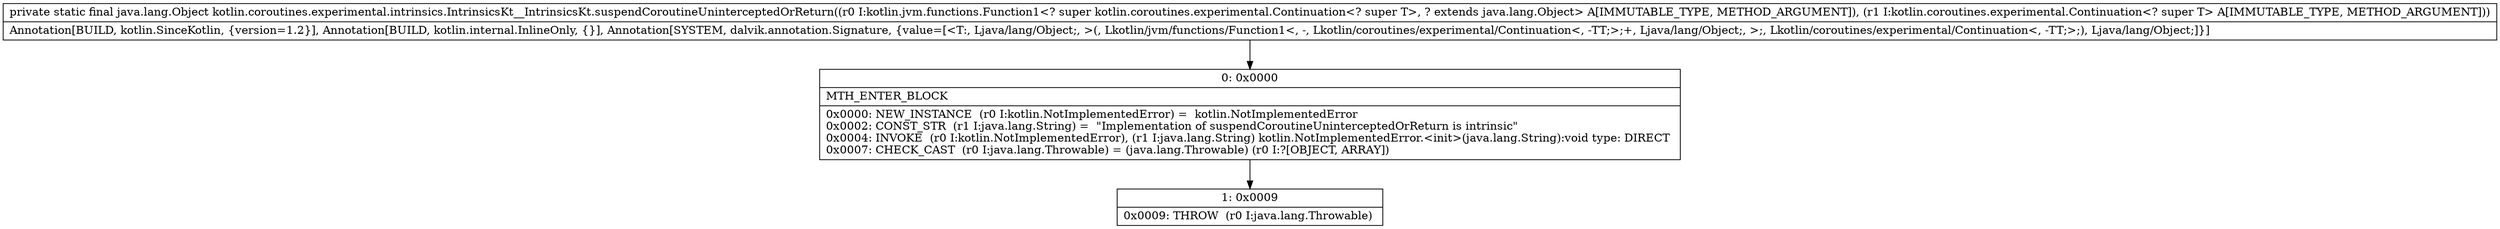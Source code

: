 digraph "CFG forkotlin.coroutines.experimental.intrinsics.IntrinsicsKt__IntrinsicsKt.suspendCoroutineUninterceptedOrReturn(Lkotlin\/jvm\/functions\/Function1;Lkotlin\/coroutines\/experimental\/Continuation;)Ljava\/lang\/Object;" {
Node_0 [shape=record,label="{0\:\ 0x0000|MTH_ENTER_BLOCK\l|0x0000: NEW_INSTANCE  (r0 I:kotlin.NotImplementedError) =  kotlin.NotImplementedError \l0x0002: CONST_STR  (r1 I:java.lang.String) =  \"Implementation of suspendCoroutineUninterceptedOrReturn is intrinsic\" \l0x0004: INVOKE  (r0 I:kotlin.NotImplementedError), (r1 I:java.lang.String) kotlin.NotImplementedError.\<init\>(java.lang.String):void type: DIRECT \l0x0007: CHECK_CAST  (r0 I:java.lang.Throwable) = (java.lang.Throwable) (r0 I:?[OBJECT, ARRAY]) \l}"];
Node_1 [shape=record,label="{1\:\ 0x0009|0x0009: THROW  (r0 I:java.lang.Throwable) \l}"];
MethodNode[shape=record,label="{private static final java.lang.Object kotlin.coroutines.experimental.intrinsics.IntrinsicsKt__IntrinsicsKt.suspendCoroutineUninterceptedOrReturn((r0 I:kotlin.jvm.functions.Function1\<? super kotlin.coroutines.experimental.Continuation\<? super T\>, ? extends java.lang.Object\> A[IMMUTABLE_TYPE, METHOD_ARGUMENT]), (r1 I:kotlin.coroutines.experimental.Continuation\<? super T\> A[IMMUTABLE_TYPE, METHOD_ARGUMENT]))  | Annotation[BUILD, kotlin.SinceKotlin, \{version=1.2\}], Annotation[BUILD, kotlin.internal.InlineOnly, \{\}], Annotation[SYSTEM, dalvik.annotation.Signature, \{value=[\<T:, Ljava\/lang\/Object;, \>(, Lkotlin\/jvm\/functions\/Function1\<, \-, Lkotlin\/coroutines\/experimental\/Continuation\<, \-TT;\>;+, Ljava\/lang\/Object;, \>;, Lkotlin\/coroutines\/experimental\/Continuation\<, \-TT;\>;), Ljava\/lang\/Object;]\}]\l}"];
MethodNode -> Node_0;
Node_0 -> Node_1;
}

